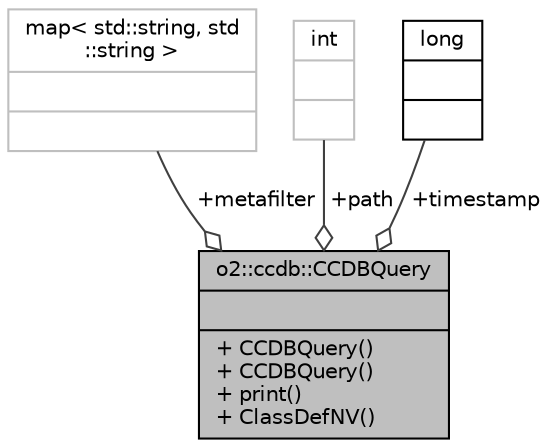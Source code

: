 digraph "o2::ccdb::CCDBQuery"
{
 // INTERACTIVE_SVG=YES
  bgcolor="transparent";
  edge [fontname="Helvetica",fontsize="10",labelfontname="Helvetica",labelfontsize="10"];
  node [fontname="Helvetica",fontsize="10",shape=record];
  Node1 [label="{o2::ccdb::CCDBQuery\n||+ CCDBQuery()\l+ CCDBQuery()\l+ print()\l+ ClassDefNV()\l}",height=0.2,width=0.4,color="black", fillcolor="grey75", style="filled", fontcolor="black"];
  Node2 -> Node1 [color="grey25",fontsize="10",style="solid",label=" +metafilter" ,arrowhead="odiamond",fontname="Helvetica"];
  Node2 [label="{map\< std::string, std\l::string \>\n||}",height=0.2,width=0.4,color="grey75"];
  Node3 -> Node1 [color="grey25",fontsize="10",style="solid",label=" +path" ,arrowhead="odiamond",fontname="Helvetica"];
  Node3 [label="{int\n||}",height=0.2,width=0.4,color="grey75"];
  Node4 -> Node1 [color="grey25",fontsize="10",style="solid",label=" +timestamp" ,arrowhead="odiamond",fontname="Helvetica"];
  Node4 [label="{long\n||}",height=0.2,width=0.4,color="black",URL="$d7/d63/classlong.html"];
}
